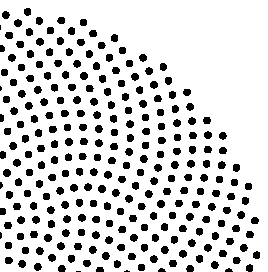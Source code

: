beginfig(1)
phisq = (0.5*(1+sqrt(5)))**2;  
for n = 1 upto 1000:
  r := 3*sqrt(n);
  theta := 360*((n/phisq) mod 1);
  filldraw fullcircle scaled 2bp shifted (r*cosd(theta),r*sind(theta));
endfor;
endfig
